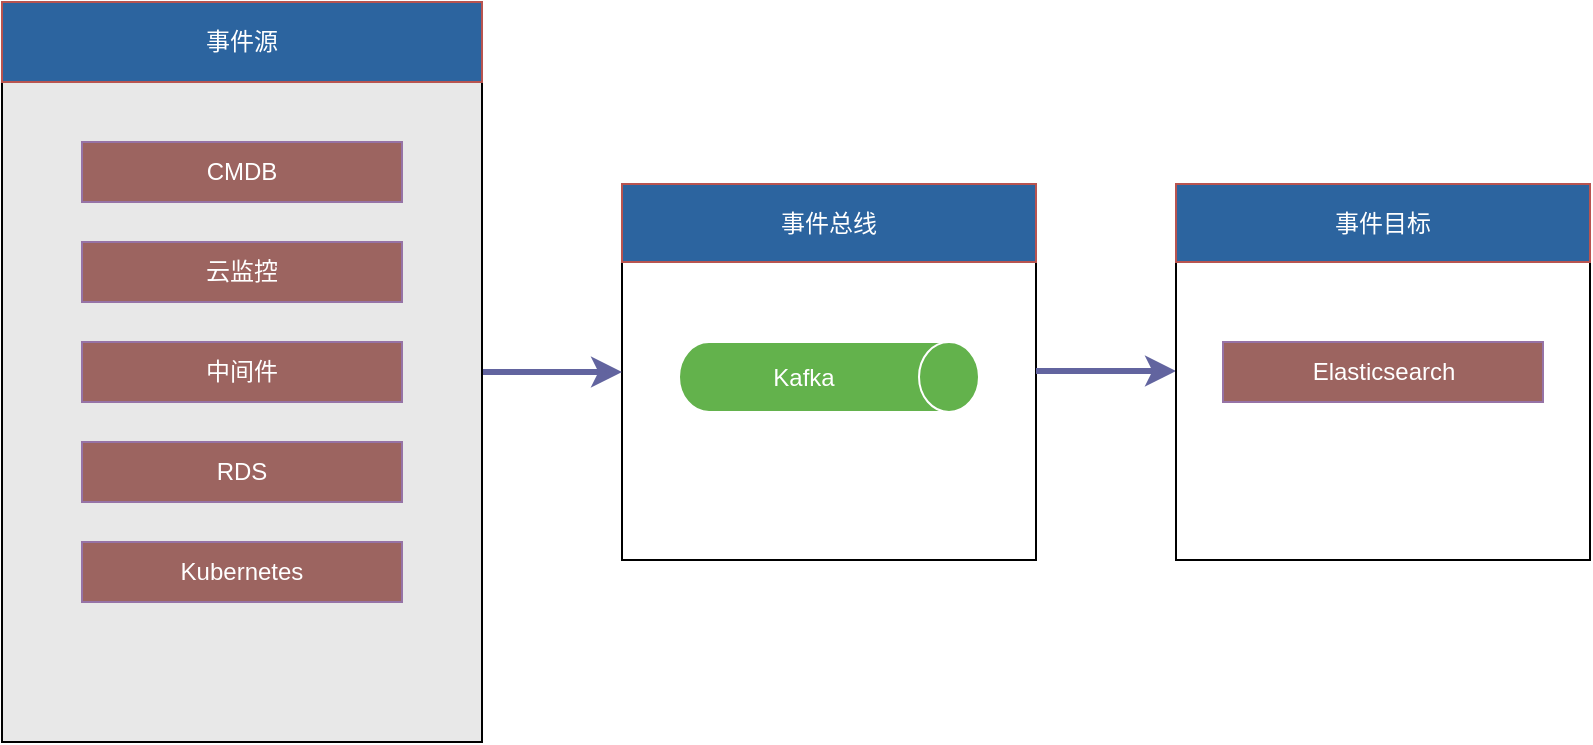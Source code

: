 <mxfile version="24.2.5" type="github">
  <diagram name="第 1 页" id="gTe-RsswgZ9a3CknWbWT">
    <mxGraphModel dx="1434" dy="707" grid="1" gridSize="10" guides="1" tooltips="1" connect="1" arrows="1" fold="1" page="1" pageScale="1" pageWidth="827" pageHeight="1169" math="0" shadow="0">
      <root>
        <mxCell id="0" />
        <mxCell id="1" parent="0" />
        <mxCell id="IhgrDkRPDF99YvVrVyJ_-20" value="" style="rounded=0;whiteSpace=wrap;html=1;fillColor=#FFFFFF;" parent="1" vertex="1">
          <mxGeometry x="353" y="151" width="207" height="188" as="geometry" />
        </mxCell>
        <mxCell id="IhgrDkRPDF99YvVrVyJ_-23" value="" style="edgeStyle=orthogonalEdgeStyle;rounded=0;orthogonalLoop=1;jettySize=auto;html=1;strokeColor=#62649F;strokeWidth=3;" parent="1" source="IhgrDkRPDF99YvVrVyJ_-1" target="IhgrDkRPDF99YvVrVyJ_-20" edge="1">
          <mxGeometry relative="1" as="geometry" />
        </mxCell>
        <mxCell id="IhgrDkRPDF99YvVrVyJ_-1" value="" style="rounded=0;whiteSpace=wrap;html=1;fillColor=#E8E8E8;" parent="1" vertex="1">
          <mxGeometry x="43" y="60" width="240" height="370" as="geometry" />
        </mxCell>
        <mxCell id="IhgrDkRPDF99YvVrVyJ_-3" value="&lt;font color=&quot;#ffffff&quot;&gt;事件源&lt;/font&gt;" style="text;html=1;align=center;verticalAlign=middle;whiteSpace=wrap;rounded=0;fillColor=#2C649F;strokeColor=#b85450;" parent="1" vertex="1">
          <mxGeometry x="43" y="60" width="240" height="40" as="geometry" />
        </mxCell>
        <mxCell id="IhgrDkRPDF99YvVrVyJ_-5" value="&lt;font color=&quot;#ffffff&quot;&gt;CMDB&lt;/font&gt;" style="text;html=1;align=center;verticalAlign=middle;whiteSpace=wrap;rounded=0;fillColor=#9C6460;strokeColor=#9673a6;" parent="1" vertex="1">
          <mxGeometry x="83" y="130" width="160" height="30" as="geometry" />
        </mxCell>
        <mxCell id="IhgrDkRPDF99YvVrVyJ_-6" value="&lt;font color=&quot;#ffffff&quot;&gt;云监控&lt;/font&gt;" style="text;html=1;align=center;verticalAlign=middle;whiteSpace=wrap;rounded=0;fillColor=#9C6460;strokeColor=#9673a6;" parent="1" vertex="1">
          <mxGeometry x="83" y="180" width="160" height="30" as="geometry" />
        </mxCell>
        <mxCell id="IhgrDkRPDF99YvVrVyJ_-7" value="&lt;font color=&quot;#ffffff&quot;&gt;中间件&lt;/font&gt;" style="text;html=1;align=center;verticalAlign=middle;whiteSpace=wrap;rounded=0;fillColor=#9C6460;strokeColor=#9673a6;" parent="1" vertex="1">
          <mxGeometry x="83" y="230" width="160" height="30" as="geometry" />
        </mxCell>
        <mxCell id="IhgrDkRPDF99YvVrVyJ_-8" value="&lt;font color=&quot;#ffffff&quot;&gt;RDS&lt;/font&gt;" style="text;html=1;align=center;verticalAlign=middle;whiteSpace=wrap;rounded=0;fillColor=#9C6460;strokeColor=#9673a6;" parent="1" vertex="1">
          <mxGeometry x="83" y="280" width="160" height="30" as="geometry" />
        </mxCell>
        <mxCell id="IhgrDkRPDF99YvVrVyJ_-9" value="&lt;font color=&quot;#ffffff&quot;&gt;Kubernetes&lt;/font&gt;" style="text;html=1;align=center;verticalAlign=middle;whiteSpace=wrap;rounded=0;fillColor=#9C6460;strokeColor=#9673a6;" parent="1" vertex="1">
          <mxGeometry x="83" y="330" width="160" height="30" as="geometry" />
        </mxCell>
        <mxCell id="IhgrDkRPDF99YvVrVyJ_-11" value="&lt;font color=&quot;#ffffff&quot;&gt;Kafka&lt;/font&gt;" style="shape=cylinder3;whiteSpace=wrap;html=1;boundedLbl=1;backgroundOutline=1;size=15;direction=south;fillColor=#63b24c;strokeColor=#ffffff;" parent="1" vertex="1">
          <mxGeometry x="381.5" y="230" width="150" height="35" as="geometry" />
        </mxCell>
        <mxCell id="IhgrDkRPDF99YvVrVyJ_-21" value="&lt;font color=&quot;#ffffff&quot;&gt;事件总线&lt;/font&gt;" style="text;html=1;align=center;verticalAlign=middle;whiteSpace=wrap;rounded=0;fillColor=#2C649F;strokeColor=#b85450;" parent="1" vertex="1">
          <mxGeometry x="353" y="151" width="207" height="39" as="geometry" />
        </mxCell>
        <mxCell id="IhgrDkRPDF99YvVrVyJ_-51" value="" style="edgeStyle=orthogonalEdgeStyle;rounded=0;orthogonalLoop=1;jettySize=auto;html=1;strokeColor=#62649F;strokeWidth=3;" parent="1" edge="1">
          <mxGeometry relative="1" as="geometry">
            <mxPoint x="560" y="244.5" as="sourcePoint" />
            <mxPoint x="630" y="244.5" as="targetPoint" />
          </mxGeometry>
        </mxCell>
        <mxCell id="RKCQVsclAK-cbtCePVyO-1" value="" style="rounded=0;whiteSpace=wrap;html=1;fillColor=#FFFFFF;" vertex="1" parent="1">
          <mxGeometry x="630" y="151" width="207" height="188" as="geometry" />
        </mxCell>
        <mxCell id="RKCQVsclAK-cbtCePVyO-3" value="&lt;font color=&quot;#ffffff&quot;&gt;事件目标&lt;/font&gt;" style="text;html=1;align=center;verticalAlign=middle;whiteSpace=wrap;rounded=0;fillColor=#2C649F;strokeColor=#b85450;" vertex="1" parent="1">
          <mxGeometry x="630" y="151" width="207" height="39" as="geometry" />
        </mxCell>
        <mxCell id="RKCQVsclAK-cbtCePVyO-4" value="&lt;font color=&quot;#ffffff&quot;&gt;Elasticsearch&lt;/font&gt;" style="text;html=1;align=center;verticalAlign=middle;whiteSpace=wrap;rounded=0;fillColor=#9C6460;strokeColor=#9673a6;" vertex="1" parent="1">
          <mxGeometry x="653.5" y="230" width="160" height="30" as="geometry" />
        </mxCell>
      </root>
    </mxGraphModel>
  </diagram>
</mxfile>
